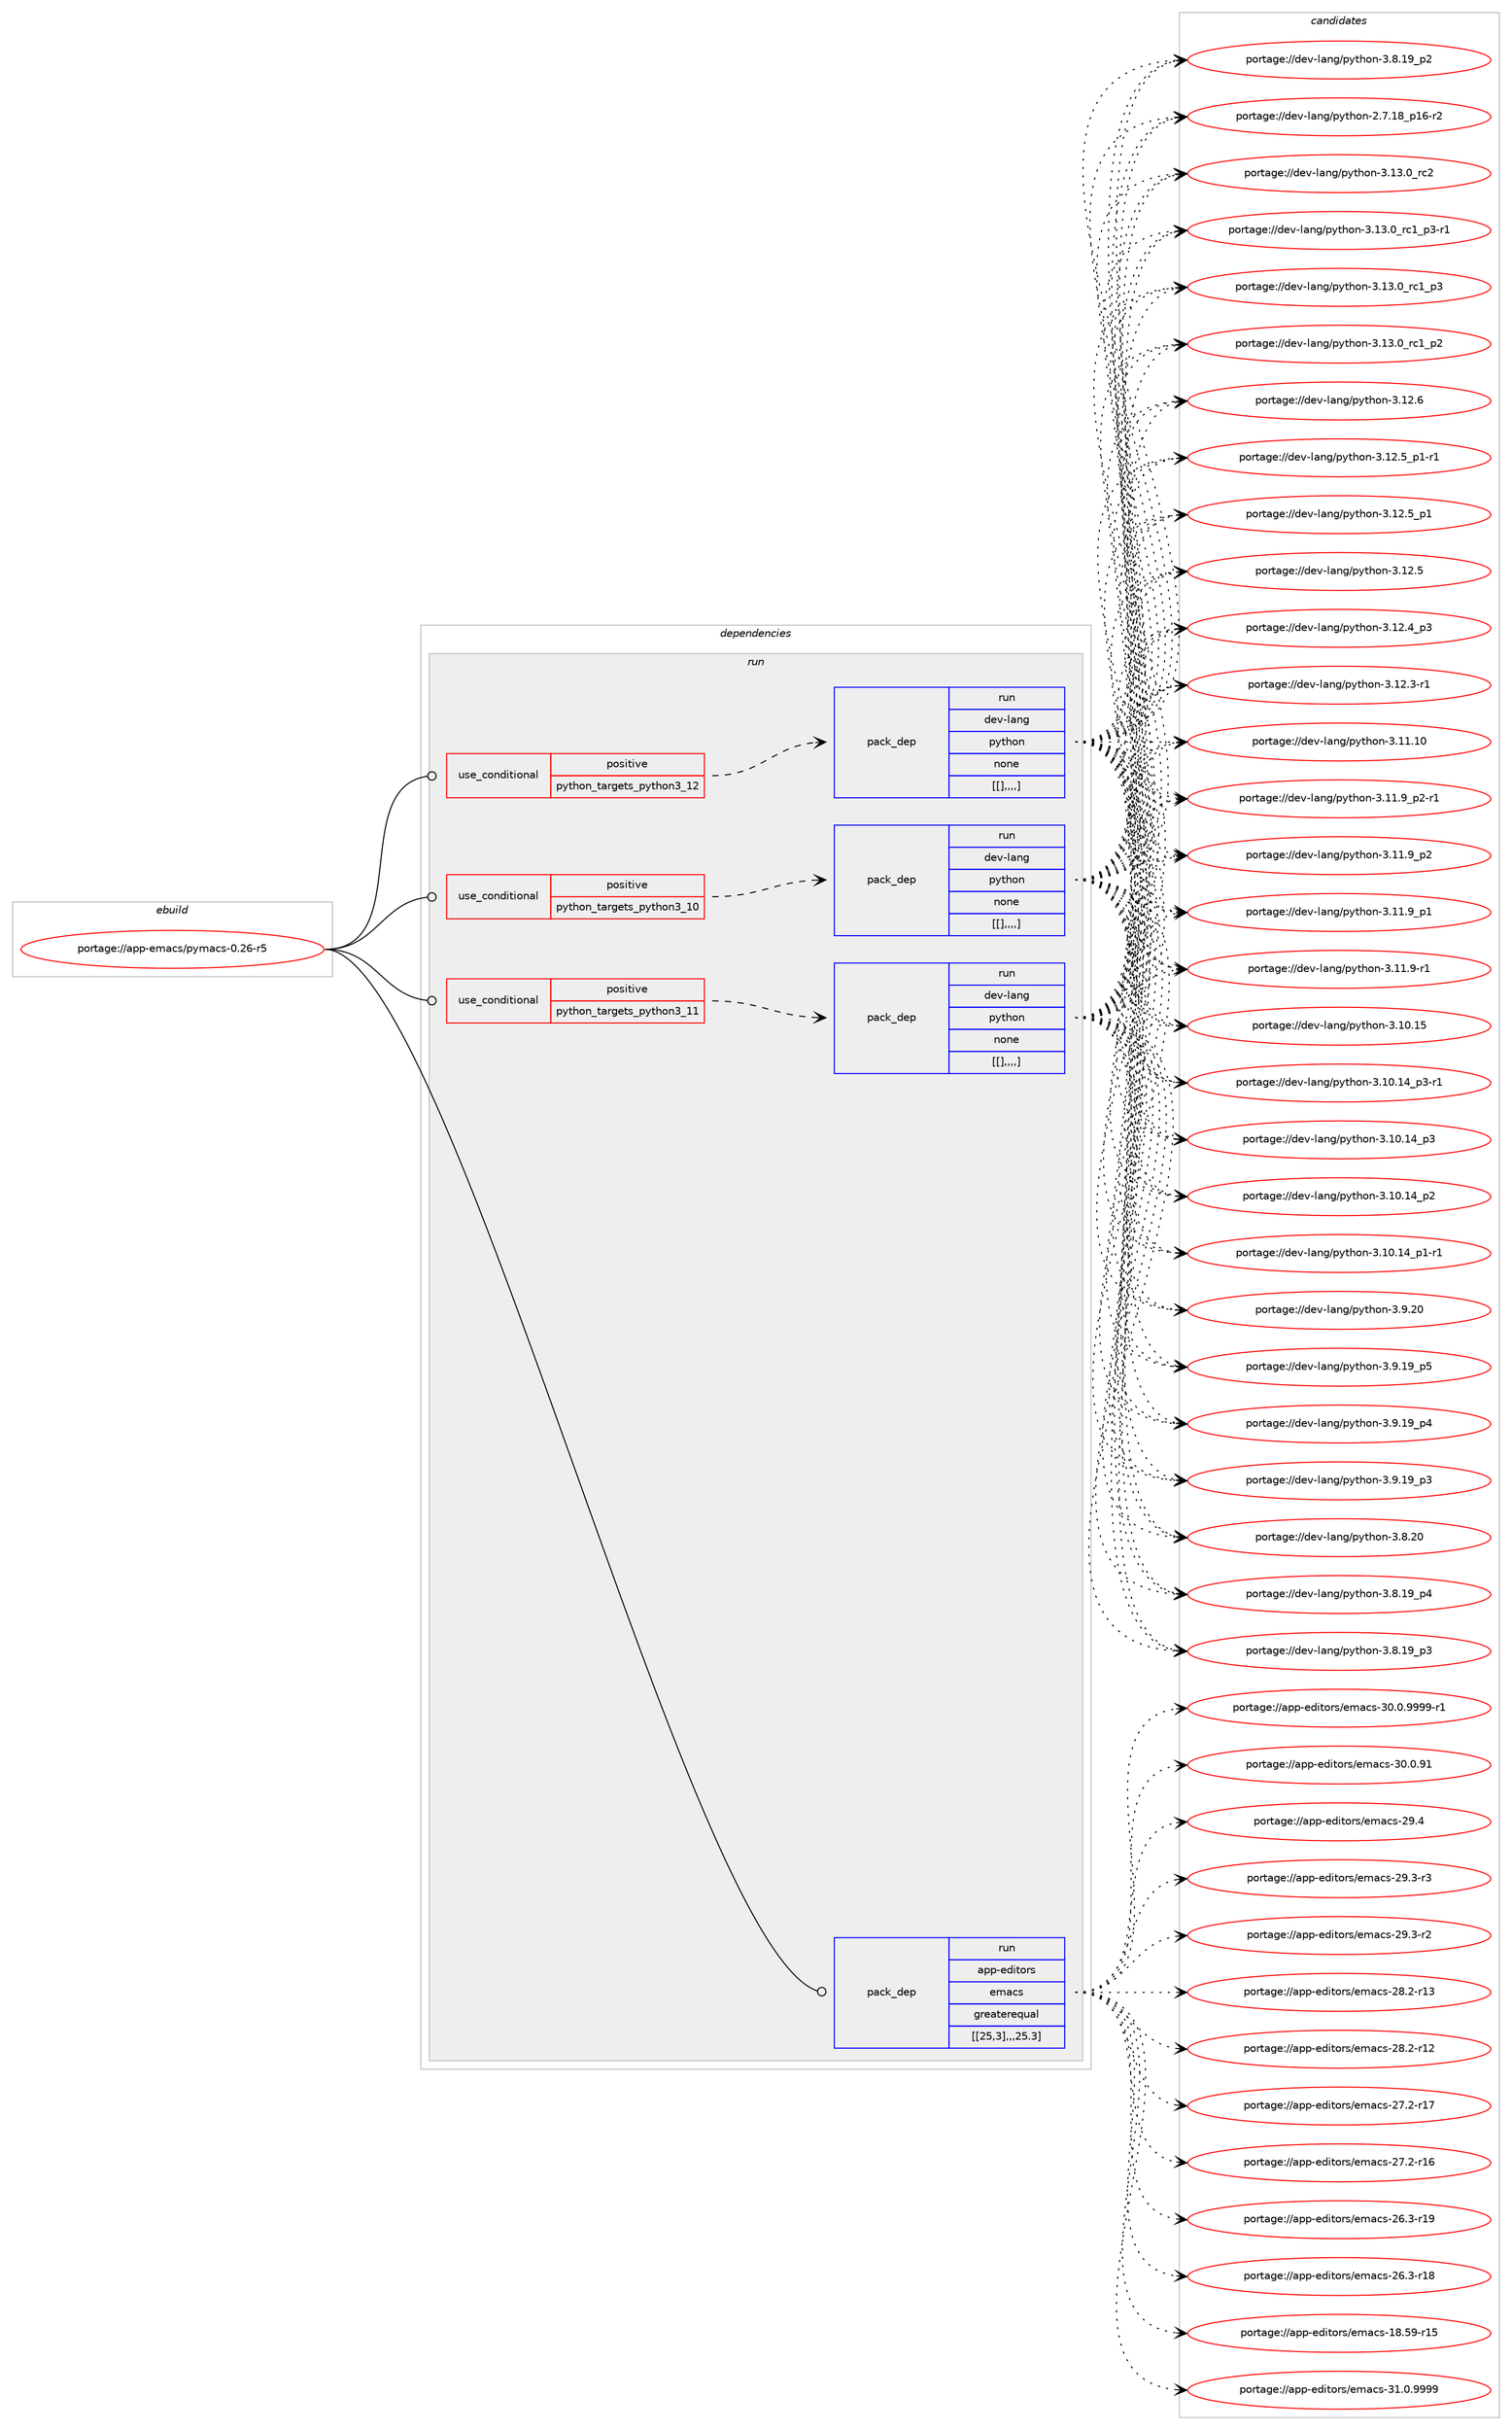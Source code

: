 digraph prolog {

# *************
# Graph options
# *************

newrank=true;
concentrate=true;
compound=true;
graph [rankdir=LR,fontname=Helvetica,fontsize=10,ranksep=1.5];#, ranksep=2.5, nodesep=0.2];
edge  [arrowhead=vee];
node  [fontname=Helvetica,fontsize=10];

# **********
# The ebuild
# **********

subgraph cluster_leftcol {
color=gray;
label=<<i>ebuild</i>>;
id [label="portage://app-emacs/pymacs-0.26-r5", color=red, width=4, href="../app-emacs/pymacs-0.26-r5.svg"];
}

# ****************
# The dependencies
# ****************

subgraph cluster_midcol {
color=gray;
label=<<i>dependencies</i>>;
subgraph cluster_compile {
fillcolor="#eeeeee";
style=filled;
label=<<i>compile</i>>;
}
subgraph cluster_compileandrun {
fillcolor="#eeeeee";
style=filled;
label=<<i>compile and run</i>>;
}
subgraph cluster_run {
fillcolor="#eeeeee";
style=filled;
label=<<i>run</i>>;
subgraph cond6409 {
dependency23620 [label=<<TABLE BORDER="0" CELLBORDER="1" CELLSPACING="0" CELLPADDING="4"><TR><TD ROWSPAN="3" CELLPADDING="10">use_conditional</TD></TR><TR><TD>positive</TD></TR><TR><TD>python_targets_python3_10</TD></TR></TABLE>>, shape=none, color=red];
subgraph pack17060 {
dependency23621 [label=<<TABLE BORDER="0" CELLBORDER="1" CELLSPACING="0" CELLPADDING="4" WIDTH="220"><TR><TD ROWSPAN="6" CELLPADDING="30">pack_dep</TD></TR><TR><TD WIDTH="110">run</TD></TR><TR><TD>dev-lang</TD></TR><TR><TD>python</TD></TR><TR><TD>none</TD></TR><TR><TD>[[],,,,]</TD></TR></TABLE>>, shape=none, color=blue];
}
dependency23620:e -> dependency23621:w [weight=20,style="dashed",arrowhead="vee"];
}
id:e -> dependency23620:w [weight=20,style="solid",arrowhead="odot"];
subgraph cond6410 {
dependency23622 [label=<<TABLE BORDER="0" CELLBORDER="1" CELLSPACING="0" CELLPADDING="4"><TR><TD ROWSPAN="3" CELLPADDING="10">use_conditional</TD></TR><TR><TD>positive</TD></TR><TR><TD>python_targets_python3_11</TD></TR></TABLE>>, shape=none, color=red];
subgraph pack17061 {
dependency23623 [label=<<TABLE BORDER="0" CELLBORDER="1" CELLSPACING="0" CELLPADDING="4" WIDTH="220"><TR><TD ROWSPAN="6" CELLPADDING="30">pack_dep</TD></TR><TR><TD WIDTH="110">run</TD></TR><TR><TD>dev-lang</TD></TR><TR><TD>python</TD></TR><TR><TD>none</TD></TR><TR><TD>[[],,,,]</TD></TR></TABLE>>, shape=none, color=blue];
}
dependency23622:e -> dependency23623:w [weight=20,style="dashed",arrowhead="vee"];
}
id:e -> dependency23622:w [weight=20,style="solid",arrowhead="odot"];
subgraph cond6411 {
dependency23624 [label=<<TABLE BORDER="0" CELLBORDER="1" CELLSPACING="0" CELLPADDING="4"><TR><TD ROWSPAN="3" CELLPADDING="10">use_conditional</TD></TR><TR><TD>positive</TD></TR><TR><TD>python_targets_python3_12</TD></TR></TABLE>>, shape=none, color=red];
subgraph pack17062 {
dependency23625 [label=<<TABLE BORDER="0" CELLBORDER="1" CELLSPACING="0" CELLPADDING="4" WIDTH="220"><TR><TD ROWSPAN="6" CELLPADDING="30">pack_dep</TD></TR><TR><TD WIDTH="110">run</TD></TR><TR><TD>dev-lang</TD></TR><TR><TD>python</TD></TR><TR><TD>none</TD></TR><TR><TD>[[],,,,]</TD></TR></TABLE>>, shape=none, color=blue];
}
dependency23624:e -> dependency23625:w [weight=20,style="dashed",arrowhead="vee"];
}
id:e -> dependency23624:w [weight=20,style="solid",arrowhead="odot"];
subgraph pack17063 {
dependency23626 [label=<<TABLE BORDER="0" CELLBORDER="1" CELLSPACING="0" CELLPADDING="4" WIDTH="220"><TR><TD ROWSPAN="6" CELLPADDING="30">pack_dep</TD></TR><TR><TD WIDTH="110">run</TD></TR><TR><TD>app-editors</TD></TR><TR><TD>emacs</TD></TR><TR><TD>greaterequal</TD></TR><TR><TD>[[25,3],,,25.3]</TD></TR></TABLE>>, shape=none, color=blue];
}
id:e -> dependency23626:w [weight=20,style="solid",arrowhead="odot"];
}
}

# **************
# The candidates
# **************

subgraph cluster_choices {
rank=same;
color=gray;
label=<<i>candidates</i>>;

subgraph choice17060 {
color=black;
nodesep=1;
choice10010111845108971101034711212111610411111045514649514648951149950 [label="portage://dev-lang/python-3.13.0_rc2", color=red, width=4,href="../dev-lang/python-3.13.0_rc2.svg"];
choice1001011184510897110103471121211161041111104551464951464895114994995112514511449 [label="portage://dev-lang/python-3.13.0_rc1_p3-r1", color=red, width=4,href="../dev-lang/python-3.13.0_rc1_p3-r1.svg"];
choice100101118451089711010347112121116104111110455146495146489511499499511251 [label="portage://dev-lang/python-3.13.0_rc1_p3", color=red, width=4,href="../dev-lang/python-3.13.0_rc1_p3.svg"];
choice100101118451089711010347112121116104111110455146495146489511499499511250 [label="portage://dev-lang/python-3.13.0_rc1_p2", color=red, width=4,href="../dev-lang/python-3.13.0_rc1_p2.svg"];
choice10010111845108971101034711212111610411111045514649504654 [label="portage://dev-lang/python-3.12.6", color=red, width=4,href="../dev-lang/python-3.12.6.svg"];
choice1001011184510897110103471121211161041111104551464950465395112494511449 [label="portage://dev-lang/python-3.12.5_p1-r1", color=red, width=4,href="../dev-lang/python-3.12.5_p1-r1.svg"];
choice100101118451089711010347112121116104111110455146495046539511249 [label="portage://dev-lang/python-3.12.5_p1", color=red, width=4,href="../dev-lang/python-3.12.5_p1.svg"];
choice10010111845108971101034711212111610411111045514649504653 [label="portage://dev-lang/python-3.12.5", color=red, width=4,href="../dev-lang/python-3.12.5.svg"];
choice100101118451089711010347112121116104111110455146495046529511251 [label="portage://dev-lang/python-3.12.4_p3", color=red, width=4,href="../dev-lang/python-3.12.4_p3.svg"];
choice100101118451089711010347112121116104111110455146495046514511449 [label="portage://dev-lang/python-3.12.3-r1", color=red, width=4,href="../dev-lang/python-3.12.3-r1.svg"];
choice1001011184510897110103471121211161041111104551464949464948 [label="portage://dev-lang/python-3.11.10", color=red, width=4,href="../dev-lang/python-3.11.10.svg"];
choice1001011184510897110103471121211161041111104551464949465795112504511449 [label="portage://dev-lang/python-3.11.9_p2-r1", color=red, width=4,href="../dev-lang/python-3.11.9_p2-r1.svg"];
choice100101118451089711010347112121116104111110455146494946579511250 [label="portage://dev-lang/python-3.11.9_p2", color=red, width=4,href="../dev-lang/python-3.11.9_p2.svg"];
choice100101118451089711010347112121116104111110455146494946579511249 [label="portage://dev-lang/python-3.11.9_p1", color=red, width=4,href="../dev-lang/python-3.11.9_p1.svg"];
choice100101118451089711010347112121116104111110455146494946574511449 [label="portage://dev-lang/python-3.11.9-r1", color=red, width=4,href="../dev-lang/python-3.11.9-r1.svg"];
choice1001011184510897110103471121211161041111104551464948464953 [label="portage://dev-lang/python-3.10.15", color=red, width=4,href="../dev-lang/python-3.10.15.svg"];
choice100101118451089711010347112121116104111110455146494846495295112514511449 [label="portage://dev-lang/python-3.10.14_p3-r1", color=red, width=4,href="../dev-lang/python-3.10.14_p3-r1.svg"];
choice10010111845108971101034711212111610411111045514649484649529511251 [label="portage://dev-lang/python-3.10.14_p3", color=red, width=4,href="../dev-lang/python-3.10.14_p3.svg"];
choice10010111845108971101034711212111610411111045514649484649529511250 [label="portage://dev-lang/python-3.10.14_p2", color=red, width=4,href="../dev-lang/python-3.10.14_p2.svg"];
choice100101118451089711010347112121116104111110455146494846495295112494511449 [label="portage://dev-lang/python-3.10.14_p1-r1", color=red, width=4,href="../dev-lang/python-3.10.14_p1-r1.svg"];
choice10010111845108971101034711212111610411111045514657465048 [label="portage://dev-lang/python-3.9.20", color=red, width=4,href="../dev-lang/python-3.9.20.svg"];
choice100101118451089711010347112121116104111110455146574649579511253 [label="portage://dev-lang/python-3.9.19_p5", color=red, width=4,href="../dev-lang/python-3.9.19_p5.svg"];
choice100101118451089711010347112121116104111110455146574649579511252 [label="portage://dev-lang/python-3.9.19_p4", color=red, width=4,href="../dev-lang/python-3.9.19_p4.svg"];
choice100101118451089711010347112121116104111110455146574649579511251 [label="portage://dev-lang/python-3.9.19_p3", color=red, width=4,href="../dev-lang/python-3.9.19_p3.svg"];
choice10010111845108971101034711212111610411111045514656465048 [label="portage://dev-lang/python-3.8.20", color=red, width=4,href="../dev-lang/python-3.8.20.svg"];
choice100101118451089711010347112121116104111110455146564649579511252 [label="portage://dev-lang/python-3.8.19_p4", color=red, width=4,href="../dev-lang/python-3.8.19_p4.svg"];
choice100101118451089711010347112121116104111110455146564649579511251 [label="portage://dev-lang/python-3.8.19_p3", color=red, width=4,href="../dev-lang/python-3.8.19_p3.svg"];
choice100101118451089711010347112121116104111110455146564649579511250 [label="portage://dev-lang/python-3.8.19_p2", color=red, width=4,href="../dev-lang/python-3.8.19_p2.svg"];
choice100101118451089711010347112121116104111110455046554649569511249544511450 [label="portage://dev-lang/python-2.7.18_p16-r2", color=red, width=4,href="../dev-lang/python-2.7.18_p16-r2.svg"];
dependency23621:e -> choice10010111845108971101034711212111610411111045514649514648951149950:w [style=dotted,weight="100"];
dependency23621:e -> choice1001011184510897110103471121211161041111104551464951464895114994995112514511449:w [style=dotted,weight="100"];
dependency23621:e -> choice100101118451089711010347112121116104111110455146495146489511499499511251:w [style=dotted,weight="100"];
dependency23621:e -> choice100101118451089711010347112121116104111110455146495146489511499499511250:w [style=dotted,weight="100"];
dependency23621:e -> choice10010111845108971101034711212111610411111045514649504654:w [style=dotted,weight="100"];
dependency23621:e -> choice1001011184510897110103471121211161041111104551464950465395112494511449:w [style=dotted,weight="100"];
dependency23621:e -> choice100101118451089711010347112121116104111110455146495046539511249:w [style=dotted,weight="100"];
dependency23621:e -> choice10010111845108971101034711212111610411111045514649504653:w [style=dotted,weight="100"];
dependency23621:e -> choice100101118451089711010347112121116104111110455146495046529511251:w [style=dotted,weight="100"];
dependency23621:e -> choice100101118451089711010347112121116104111110455146495046514511449:w [style=dotted,weight="100"];
dependency23621:e -> choice1001011184510897110103471121211161041111104551464949464948:w [style=dotted,weight="100"];
dependency23621:e -> choice1001011184510897110103471121211161041111104551464949465795112504511449:w [style=dotted,weight="100"];
dependency23621:e -> choice100101118451089711010347112121116104111110455146494946579511250:w [style=dotted,weight="100"];
dependency23621:e -> choice100101118451089711010347112121116104111110455146494946579511249:w [style=dotted,weight="100"];
dependency23621:e -> choice100101118451089711010347112121116104111110455146494946574511449:w [style=dotted,weight="100"];
dependency23621:e -> choice1001011184510897110103471121211161041111104551464948464953:w [style=dotted,weight="100"];
dependency23621:e -> choice100101118451089711010347112121116104111110455146494846495295112514511449:w [style=dotted,weight="100"];
dependency23621:e -> choice10010111845108971101034711212111610411111045514649484649529511251:w [style=dotted,weight="100"];
dependency23621:e -> choice10010111845108971101034711212111610411111045514649484649529511250:w [style=dotted,weight="100"];
dependency23621:e -> choice100101118451089711010347112121116104111110455146494846495295112494511449:w [style=dotted,weight="100"];
dependency23621:e -> choice10010111845108971101034711212111610411111045514657465048:w [style=dotted,weight="100"];
dependency23621:e -> choice100101118451089711010347112121116104111110455146574649579511253:w [style=dotted,weight="100"];
dependency23621:e -> choice100101118451089711010347112121116104111110455146574649579511252:w [style=dotted,weight="100"];
dependency23621:e -> choice100101118451089711010347112121116104111110455146574649579511251:w [style=dotted,weight="100"];
dependency23621:e -> choice10010111845108971101034711212111610411111045514656465048:w [style=dotted,weight="100"];
dependency23621:e -> choice100101118451089711010347112121116104111110455146564649579511252:w [style=dotted,weight="100"];
dependency23621:e -> choice100101118451089711010347112121116104111110455146564649579511251:w [style=dotted,weight="100"];
dependency23621:e -> choice100101118451089711010347112121116104111110455146564649579511250:w [style=dotted,weight="100"];
dependency23621:e -> choice100101118451089711010347112121116104111110455046554649569511249544511450:w [style=dotted,weight="100"];
}
subgraph choice17061 {
color=black;
nodesep=1;
choice10010111845108971101034711212111610411111045514649514648951149950 [label="portage://dev-lang/python-3.13.0_rc2", color=red, width=4,href="../dev-lang/python-3.13.0_rc2.svg"];
choice1001011184510897110103471121211161041111104551464951464895114994995112514511449 [label="portage://dev-lang/python-3.13.0_rc1_p3-r1", color=red, width=4,href="../dev-lang/python-3.13.0_rc1_p3-r1.svg"];
choice100101118451089711010347112121116104111110455146495146489511499499511251 [label="portage://dev-lang/python-3.13.0_rc1_p3", color=red, width=4,href="../dev-lang/python-3.13.0_rc1_p3.svg"];
choice100101118451089711010347112121116104111110455146495146489511499499511250 [label="portage://dev-lang/python-3.13.0_rc1_p2", color=red, width=4,href="../dev-lang/python-3.13.0_rc1_p2.svg"];
choice10010111845108971101034711212111610411111045514649504654 [label="portage://dev-lang/python-3.12.6", color=red, width=4,href="../dev-lang/python-3.12.6.svg"];
choice1001011184510897110103471121211161041111104551464950465395112494511449 [label="portage://dev-lang/python-3.12.5_p1-r1", color=red, width=4,href="../dev-lang/python-3.12.5_p1-r1.svg"];
choice100101118451089711010347112121116104111110455146495046539511249 [label="portage://dev-lang/python-3.12.5_p1", color=red, width=4,href="../dev-lang/python-3.12.5_p1.svg"];
choice10010111845108971101034711212111610411111045514649504653 [label="portage://dev-lang/python-3.12.5", color=red, width=4,href="../dev-lang/python-3.12.5.svg"];
choice100101118451089711010347112121116104111110455146495046529511251 [label="portage://dev-lang/python-3.12.4_p3", color=red, width=4,href="../dev-lang/python-3.12.4_p3.svg"];
choice100101118451089711010347112121116104111110455146495046514511449 [label="portage://dev-lang/python-3.12.3-r1", color=red, width=4,href="../dev-lang/python-3.12.3-r1.svg"];
choice1001011184510897110103471121211161041111104551464949464948 [label="portage://dev-lang/python-3.11.10", color=red, width=4,href="../dev-lang/python-3.11.10.svg"];
choice1001011184510897110103471121211161041111104551464949465795112504511449 [label="portage://dev-lang/python-3.11.9_p2-r1", color=red, width=4,href="../dev-lang/python-3.11.9_p2-r1.svg"];
choice100101118451089711010347112121116104111110455146494946579511250 [label="portage://dev-lang/python-3.11.9_p2", color=red, width=4,href="../dev-lang/python-3.11.9_p2.svg"];
choice100101118451089711010347112121116104111110455146494946579511249 [label="portage://dev-lang/python-3.11.9_p1", color=red, width=4,href="../dev-lang/python-3.11.9_p1.svg"];
choice100101118451089711010347112121116104111110455146494946574511449 [label="portage://dev-lang/python-3.11.9-r1", color=red, width=4,href="../dev-lang/python-3.11.9-r1.svg"];
choice1001011184510897110103471121211161041111104551464948464953 [label="portage://dev-lang/python-3.10.15", color=red, width=4,href="../dev-lang/python-3.10.15.svg"];
choice100101118451089711010347112121116104111110455146494846495295112514511449 [label="portage://dev-lang/python-3.10.14_p3-r1", color=red, width=4,href="../dev-lang/python-3.10.14_p3-r1.svg"];
choice10010111845108971101034711212111610411111045514649484649529511251 [label="portage://dev-lang/python-3.10.14_p3", color=red, width=4,href="../dev-lang/python-3.10.14_p3.svg"];
choice10010111845108971101034711212111610411111045514649484649529511250 [label="portage://dev-lang/python-3.10.14_p2", color=red, width=4,href="../dev-lang/python-3.10.14_p2.svg"];
choice100101118451089711010347112121116104111110455146494846495295112494511449 [label="portage://dev-lang/python-3.10.14_p1-r1", color=red, width=4,href="../dev-lang/python-3.10.14_p1-r1.svg"];
choice10010111845108971101034711212111610411111045514657465048 [label="portage://dev-lang/python-3.9.20", color=red, width=4,href="../dev-lang/python-3.9.20.svg"];
choice100101118451089711010347112121116104111110455146574649579511253 [label="portage://dev-lang/python-3.9.19_p5", color=red, width=4,href="../dev-lang/python-3.9.19_p5.svg"];
choice100101118451089711010347112121116104111110455146574649579511252 [label="portage://dev-lang/python-3.9.19_p4", color=red, width=4,href="../dev-lang/python-3.9.19_p4.svg"];
choice100101118451089711010347112121116104111110455146574649579511251 [label="portage://dev-lang/python-3.9.19_p3", color=red, width=4,href="../dev-lang/python-3.9.19_p3.svg"];
choice10010111845108971101034711212111610411111045514656465048 [label="portage://dev-lang/python-3.8.20", color=red, width=4,href="../dev-lang/python-3.8.20.svg"];
choice100101118451089711010347112121116104111110455146564649579511252 [label="portage://dev-lang/python-3.8.19_p4", color=red, width=4,href="../dev-lang/python-3.8.19_p4.svg"];
choice100101118451089711010347112121116104111110455146564649579511251 [label="portage://dev-lang/python-3.8.19_p3", color=red, width=4,href="../dev-lang/python-3.8.19_p3.svg"];
choice100101118451089711010347112121116104111110455146564649579511250 [label="portage://dev-lang/python-3.8.19_p2", color=red, width=4,href="../dev-lang/python-3.8.19_p2.svg"];
choice100101118451089711010347112121116104111110455046554649569511249544511450 [label="portage://dev-lang/python-2.7.18_p16-r2", color=red, width=4,href="../dev-lang/python-2.7.18_p16-r2.svg"];
dependency23623:e -> choice10010111845108971101034711212111610411111045514649514648951149950:w [style=dotted,weight="100"];
dependency23623:e -> choice1001011184510897110103471121211161041111104551464951464895114994995112514511449:w [style=dotted,weight="100"];
dependency23623:e -> choice100101118451089711010347112121116104111110455146495146489511499499511251:w [style=dotted,weight="100"];
dependency23623:e -> choice100101118451089711010347112121116104111110455146495146489511499499511250:w [style=dotted,weight="100"];
dependency23623:e -> choice10010111845108971101034711212111610411111045514649504654:w [style=dotted,weight="100"];
dependency23623:e -> choice1001011184510897110103471121211161041111104551464950465395112494511449:w [style=dotted,weight="100"];
dependency23623:e -> choice100101118451089711010347112121116104111110455146495046539511249:w [style=dotted,weight="100"];
dependency23623:e -> choice10010111845108971101034711212111610411111045514649504653:w [style=dotted,weight="100"];
dependency23623:e -> choice100101118451089711010347112121116104111110455146495046529511251:w [style=dotted,weight="100"];
dependency23623:e -> choice100101118451089711010347112121116104111110455146495046514511449:w [style=dotted,weight="100"];
dependency23623:e -> choice1001011184510897110103471121211161041111104551464949464948:w [style=dotted,weight="100"];
dependency23623:e -> choice1001011184510897110103471121211161041111104551464949465795112504511449:w [style=dotted,weight="100"];
dependency23623:e -> choice100101118451089711010347112121116104111110455146494946579511250:w [style=dotted,weight="100"];
dependency23623:e -> choice100101118451089711010347112121116104111110455146494946579511249:w [style=dotted,weight="100"];
dependency23623:e -> choice100101118451089711010347112121116104111110455146494946574511449:w [style=dotted,weight="100"];
dependency23623:e -> choice1001011184510897110103471121211161041111104551464948464953:w [style=dotted,weight="100"];
dependency23623:e -> choice100101118451089711010347112121116104111110455146494846495295112514511449:w [style=dotted,weight="100"];
dependency23623:e -> choice10010111845108971101034711212111610411111045514649484649529511251:w [style=dotted,weight="100"];
dependency23623:e -> choice10010111845108971101034711212111610411111045514649484649529511250:w [style=dotted,weight="100"];
dependency23623:e -> choice100101118451089711010347112121116104111110455146494846495295112494511449:w [style=dotted,weight="100"];
dependency23623:e -> choice10010111845108971101034711212111610411111045514657465048:w [style=dotted,weight="100"];
dependency23623:e -> choice100101118451089711010347112121116104111110455146574649579511253:w [style=dotted,weight="100"];
dependency23623:e -> choice100101118451089711010347112121116104111110455146574649579511252:w [style=dotted,weight="100"];
dependency23623:e -> choice100101118451089711010347112121116104111110455146574649579511251:w [style=dotted,weight="100"];
dependency23623:e -> choice10010111845108971101034711212111610411111045514656465048:w [style=dotted,weight="100"];
dependency23623:e -> choice100101118451089711010347112121116104111110455146564649579511252:w [style=dotted,weight="100"];
dependency23623:e -> choice100101118451089711010347112121116104111110455146564649579511251:w [style=dotted,weight="100"];
dependency23623:e -> choice100101118451089711010347112121116104111110455146564649579511250:w [style=dotted,weight="100"];
dependency23623:e -> choice100101118451089711010347112121116104111110455046554649569511249544511450:w [style=dotted,weight="100"];
}
subgraph choice17062 {
color=black;
nodesep=1;
choice10010111845108971101034711212111610411111045514649514648951149950 [label="portage://dev-lang/python-3.13.0_rc2", color=red, width=4,href="../dev-lang/python-3.13.0_rc2.svg"];
choice1001011184510897110103471121211161041111104551464951464895114994995112514511449 [label="portage://dev-lang/python-3.13.0_rc1_p3-r1", color=red, width=4,href="../dev-lang/python-3.13.0_rc1_p3-r1.svg"];
choice100101118451089711010347112121116104111110455146495146489511499499511251 [label="portage://dev-lang/python-3.13.0_rc1_p3", color=red, width=4,href="../dev-lang/python-3.13.0_rc1_p3.svg"];
choice100101118451089711010347112121116104111110455146495146489511499499511250 [label="portage://dev-lang/python-3.13.0_rc1_p2", color=red, width=4,href="../dev-lang/python-3.13.0_rc1_p2.svg"];
choice10010111845108971101034711212111610411111045514649504654 [label="portage://dev-lang/python-3.12.6", color=red, width=4,href="../dev-lang/python-3.12.6.svg"];
choice1001011184510897110103471121211161041111104551464950465395112494511449 [label="portage://dev-lang/python-3.12.5_p1-r1", color=red, width=4,href="../dev-lang/python-3.12.5_p1-r1.svg"];
choice100101118451089711010347112121116104111110455146495046539511249 [label="portage://dev-lang/python-3.12.5_p1", color=red, width=4,href="../dev-lang/python-3.12.5_p1.svg"];
choice10010111845108971101034711212111610411111045514649504653 [label="portage://dev-lang/python-3.12.5", color=red, width=4,href="../dev-lang/python-3.12.5.svg"];
choice100101118451089711010347112121116104111110455146495046529511251 [label="portage://dev-lang/python-3.12.4_p3", color=red, width=4,href="../dev-lang/python-3.12.4_p3.svg"];
choice100101118451089711010347112121116104111110455146495046514511449 [label="portage://dev-lang/python-3.12.3-r1", color=red, width=4,href="../dev-lang/python-3.12.3-r1.svg"];
choice1001011184510897110103471121211161041111104551464949464948 [label="portage://dev-lang/python-3.11.10", color=red, width=4,href="../dev-lang/python-3.11.10.svg"];
choice1001011184510897110103471121211161041111104551464949465795112504511449 [label="portage://dev-lang/python-3.11.9_p2-r1", color=red, width=4,href="../dev-lang/python-3.11.9_p2-r1.svg"];
choice100101118451089711010347112121116104111110455146494946579511250 [label="portage://dev-lang/python-3.11.9_p2", color=red, width=4,href="../dev-lang/python-3.11.9_p2.svg"];
choice100101118451089711010347112121116104111110455146494946579511249 [label="portage://dev-lang/python-3.11.9_p1", color=red, width=4,href="../dev-lang/python-3.11.9_p1.svg"];
choice100101118451089711010347112121116104111110455146494946574511449 [label="portage://dev-lang/python-3.11.9-r1", color=red, width=4,href="../dev-lang/python-3.11.9-r1.svg"];
choice1001011184510897110103471121211161041111104551464948464953 [label="portage://dev-lang/python-3.10.15", color=red, width=4,href="../dev-lang/python-3.10.15.svg"];
choice100101118451089711010347112121116104111110455146494846495295112514511449 [label="portage://dev-lang/python-3.10.14_p3-r1", color=red, width=4,href="../dev-lang/python-3.10.14_p3-r1.svg"];
choice10010111845108971101034711212111610411111045514649484649529511251 [label="portage://dev-lang/python-3.10.14_p3", color=red, width=4,href="../dev-lang/python-3.10.14_p3.svg"];
choice10010111845108971101034711212111610411111045514649484649529511250 [label="portage://dev-lang/python-3.10.14_p2", color=red, width=4,href="../dev-lang/python-3.10.14_p2.svg"];
choice100101118451089711010347112121116104111110455146494846495295112494511449 [label="portage://dev-lang/python-3.10.14_p1-r1", color=red, width=4,href="../dev-lang/python-3.10.14_p1-r1.svg"];
choice10010111845108971101034711212111610411111045514657465048 [label="portage://dev-lang/python-3.9.20", color=red, width=4,href="../dev-lang/python-3.9.20.svg"];
choice100101118451089711010347112121116104111110455146574649579511253 [label="portage://dev-lang/python-3.9.19_p5", color=red, width=4,href="../dev-lang/python-3.9.19_p5.svg"];
choice100101118451089711010347112121116104111110455146574649579511252 [label="portage://dev-lang/python-3.9.19_p4", color=red, width=4,href="../dev-lang/python-3.9.19_p4.svg"];
choice100101118451089711010347112121116104111110455146574649579511251 [label="portage://dev-lang/python-3.9.19_p3", color=red, width=4,href="../dev-lang/python-3.9.19_p3.svg"];
choice10010111845108971101034711212111610411111045514656465048 [label="portage://dev-lang/python-3.8.20", color=red, width=4,href="../dev-lang/python-3.8.20.svg"];
choice100101118451089711010347112121116104111110455146564649579511252 [label="portage://dev-lang/python-3.8.19_p4", color=red, width=4,href="../dev-lang/python-3.8.19_p4.svg"];
choice100101118451089711010347112121116104111110455146564649579511251 [label="portage://dev-lang/python-3.8.19_p3", color=red, width=4,href="../dev-lang/python-3.8.19_p3.svg"];
choice100101118451089711010347112121116104111110455146564649579511250 [label="portage://dev-lang/python-3.8.19_p2", color=red, width=4,href="../dev-lang/python-3.8.19_p2.svg"];
choice100101118451089711010347112121116104111110455046554649569511249544511450 [label="portage://dev-lang/python-2.7.18_p16-r2", color=red, width=4,href="../dev-lang/python-2.7.18_p16-r2.svg"];
dependency23625:e -> choice10010111845108971101034711212111610411111045514649514648951149950:w [style=dotted,weight="100"];
dependency23625:e -> choice1001011184510897110103471121211161041111104551464951464895114994995112514511449:w [style=dotted,weight="100"];
dependency23625:e -> choice100101118451089711010347112121116104111110455146495146489511499499511251:w [style=dotted,weight="100"];
dependency23625:e -> choice100101118451089711010347112121116104111110455146495146489511499499511250:w [style=dotted,weight="100"];
dependency23625:e -> choice10010111845108971101034711212111610411111045514649504654:w [style=dotted,weight="100"];
dependency23625:e -> choice1001011184510897110103471121211161041111104551464950465395112494511449:w [style=dotted,weight="100"];
dependency23625:e -> choice100101118451089711010347112121116104111110455146495046539511249:w [style=dotted,weight="100"];
dependency23625:e -> choice10010111845108971101034711212111610411111045514649504653:w [style=dotted,weight="100"];
dependency23625:e -> choice100101118451089711010347112121116104111110455146495046529511251:w [style=dotted,weight="100"];
dependency23625:e -> choice100101118451089711010347112121116104111110455146495046514511449:w [style=dotted,weight="100"];
dependency23625:e -> choice1001011184510897110103471121211161041111104551464949464948:w [style=dotted,weight="100"];
dependency23625:e -> choice1001011184510897110103471121211161041111104551464949465795112504511449:w [style=dotted,weight="100"];
dependency23625:e -> choice100101118451089711010347112121116104111110455146494946579511250:w [style=dotted,weight="100"];
dependency23625:e -> choice100101118451089711010347112121116104111110455146494946579511249:w [style=dotted,weight="100"];
dependency23625:e -> choice100101118451089711010347112121116104111110455146494946574511449:w [style=dotted,weight="100"];
dependency23625:e -> choice1001011184510897110103471121211161041111104551464948464953:w [style=dotted,weight="100"];
dependency23625:e -> choice100101118451089711010347112121116104111110455146494846495295112514511449:w [style=dotted,weight="100"];
dependency23625:e -> choice10010111845108971101034711212111610411111045514649484649529511251:w [style=dotted,weight="100"];
dependency23625:e -> choice10010111845108971101034711212111610411111045514649484649529511250:w [style=dotted,weight="100"];
dependency23625:e -> choice100101118451089711010347112121116104111110455146494846495295112494511449:w [style=dotted,weight="100"];
dependency23625:e -> choice10010111845108971101034711212111610411111045514657465048:w [style=dotted,weight="100"];
dependency23625:e -> choice100101118451089711010347112121116104111110455146574649579511253:w [style=dotted,weight="100"];
dependency23625:e -> choice100101118451089711010347112121116104111110455146574649579511252:w [style=dotted,weight="100"];
dependency23625:e -> choice100101118451089711010347112121116104111110455146574649579511251:w [style=dotted,weight="100"];
dependency23625:e -> choice10010111845108971101034711212111610411111045514656465048:w [style=dotted,weight="100"];
dependency23625:e -> choice100101118451089711010347112121116104111110455146564649579511252:w [style=dotted,weight="100"];
dependency23625:e -> choice100101118451089711010347112121116104111110455146564649579511251:w [style=dotted,weight="100"];
dependency23625:e -> choice100101118451089711010347112121116104111110455146564649579511250:w [style=dotted,weight="100"];
dependency23625:e -> choice100101118451089711010347112121116104111110455046554649569511249544511450:w [style=dotted,weight="100"];
}
subgraph choice17063 {
color=black;
nodesep=1;
choice971121124510110010511611111411547101109979911545514946484657575757 [label="portage://app-editors/emacs-31.0.9999", color=red, width=4,href="../app-editors/emacs-31.0.9999.svg"];
choice9711211245101100105116111114115471011099799115455148464846575757574511449 [label="portage://app-editors/emacs-30.0.9999-r1", color=red, width=4,href="../app-editors/emacs-30.0.9999-r1.svg"];
choice97112112451011001051161111141154710110997991154551484648465749 [label="portage://app-editors/emacs-30.0.91", color=red, width=4,href="../app-editors/emacs-30.0.91.svg"];
choice97112112451011001051161111141154710110997991154550574652 [label="portage://app-editors/emacs-29.4", color=red, width=4,href="../app-editors/emacs-29.4.svg"];
choice971121124510110010511611111411547101109979911545505746514511451 [label="portage://app-editors/emacs-29.3-r3", color=red, width=4,href="../app-editors/emacs-29.3-r3.svg"];
choice971121124510110010511611111411547101109979911545505746514511450 [label="portage://app-editors/emacs-29.3-r2", color=red, width=4,href="../app-editors/emacs-29.3-r2.svg"];
choice97112112451011001051161111141154710110997991154550564650451144951 [label="portage://app-editors/emacs-28.2-r13", color=red, width=4,href="../app-editors/emacs-28.2-r13.svg"];
choice97112112451011001051161111141154710110997991154550564650451144950 [label="portage://app-editors/emacs-28.2-r12", color=red, width=4,href="../app-editors/emacs-28.2-r12.svg"];
choice97112112451011001051161111141154710110997991154550554650451144955 [label="portage://app-editors/emacs-27.2-r17", color=red, width=4,href="../app-editors/emacs-27.2-r17.svg"];
choice97112112451011001051161111141154710110997991154550554650451144954 [label="portage://app-editors/emacs-27.2-r16", color=red, width=4,href="../app-editors/emacs-27.2-r16.svg"];
choice97112112451011001051161111141154710110997991154550544651451144957 [label="portage://app-editors/emacs-26.3-r19", color=red, width=4,href="../app-editors/emacs-26.3-r19.svg"];
choice97112112451011001051161111141154710110997991154550544651451144956 [label="portage://app-editors/emacs-26.3-r18", color=red, width=4,href="../app-editors/emacs-26.3-r18.svg"];
choice9711211245101100105116111114115471011099799115454956465357451144953 [label="portage://app-editors/emacs-18.59-r15", color=red, width=4,href="../app-editors/emacs-18.59-r15.svg"];
dependency23626:e -> choice971121124510110010511611111411547101109979911545514946484657575757:w [style=dotted,weight="100"];
dependency23626:e -> choice9711211245101100105116111114115471011099799115455148464846575757574511449:w [style=dotted,weight="100"];
dependency23626:e -> choice97112112451011001051161111141154710110997991154551484648465749:w [style=dotted,weight="100"];
dependency23626:e -> choice97112112451011001051161111141154710110997991154550574652:w [style=dotted,weight="100"];
dependency23626:e -> choice971121124510110010511611111411547101109979911545505746514511451:w [style=dotted,weight="100"];
dependency23626:e -> choice971121124510110010511611111411547101109979911545505746514511450:w [style=dotted,weight="100"];
dependency23626:e -> choice97112112451011001051161111141154710110997991154550564650451144951:w [style=dotted,weight="100"];
dependency23626:e -> choice97112112451011001051161111141154710110997991154550564650451144950:w [style=dotted,weight="100"];
dependency23626:e -> choice97112112451011001051161111141154710110997991154550554650451144955:w [style=dotted,weight="100"];
dependency23626:e -> choice97112112451011001051161111141154710110997991154550554650451144954:w [style=dotted,weight="100"];
dependency23626:e -> choice97112112451011001051161111141154710110997991154550544651451144957:w [style=dotted,weight="100"];
dependency23626:e -> choice97112112451011001051161111141154710110997991154550544651451144956:w [style=dotted,weight="100"];
dependency23626:e -> choice9711211245101100105116111114115471011099799115454956465357451144953:w [style=dotted,weight="100"];
}
}

}
